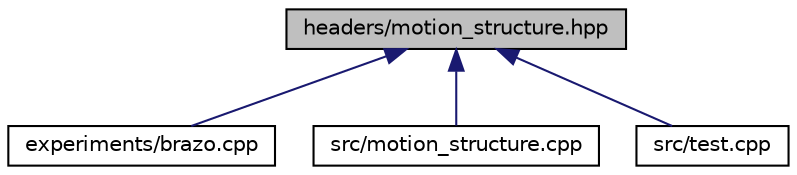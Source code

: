 digraph "headers/motion_structure.hpp"
{
  edge [fontname="Helvetica",fontsize="10",labelfontname="Helvetica",labelfontsize="10"];
  node [fontname="Helvetica",fontsize="10",shape=record];
  Node1 [label="headers/motion_structure.hpp",height=0.2,width=0.4,color="black", fillcolor="grey75", style="filled" fontcolor="black"];
  Node1 -> Node2 [dir="back",color="midnightblue",fontsize="10",style="solid",fontname="Helvetica"];
  Node2 [label="experiments/brazo.cpp",height=0.2,width=0.4,color="black", fillcolor="white", style="filled",URL="$brazo_8cpp.html"];
  Node1 -> Node3 [dir="back",color="midnightblue",fontsize="10",style="solid",fontname="Helvetica"];
  Node3 [label="src/motion_structure.cpp",height=0.2,width=0.4,color="black", fillcolor="white", style="filled",URL="$motion__structure_8cpp.html"];
  Node1 -> Node4 [dir="back",color="midnightblue",fontsize="10",style="solid",fontname="Helvetica"];
  Node4 [label="src/test.cpp",height=0.2,width=0.4,color="black", fillcolor="white", style="filled",URL="$test_8cpp.html"];
}
